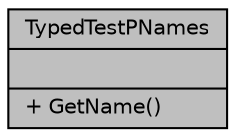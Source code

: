 digraph "TypedTestPNames"
{
 // LATEX_PDF_SIZE
  bgcolor="transparent";
  edge [fontname="Helvetica",fontsize="10",labelfontname="Helvetica",labelfontsize="10"];
  node [fontname="Helvetica",fontsize="10",shape=record];
  Node1 [label="{TypedTestPNames\n||+ GetName()\l}",height=0.2,width=0.4,color="black", fillcolor="grey75", style="filled", fontcolor="black",tooltip=" "];
}
